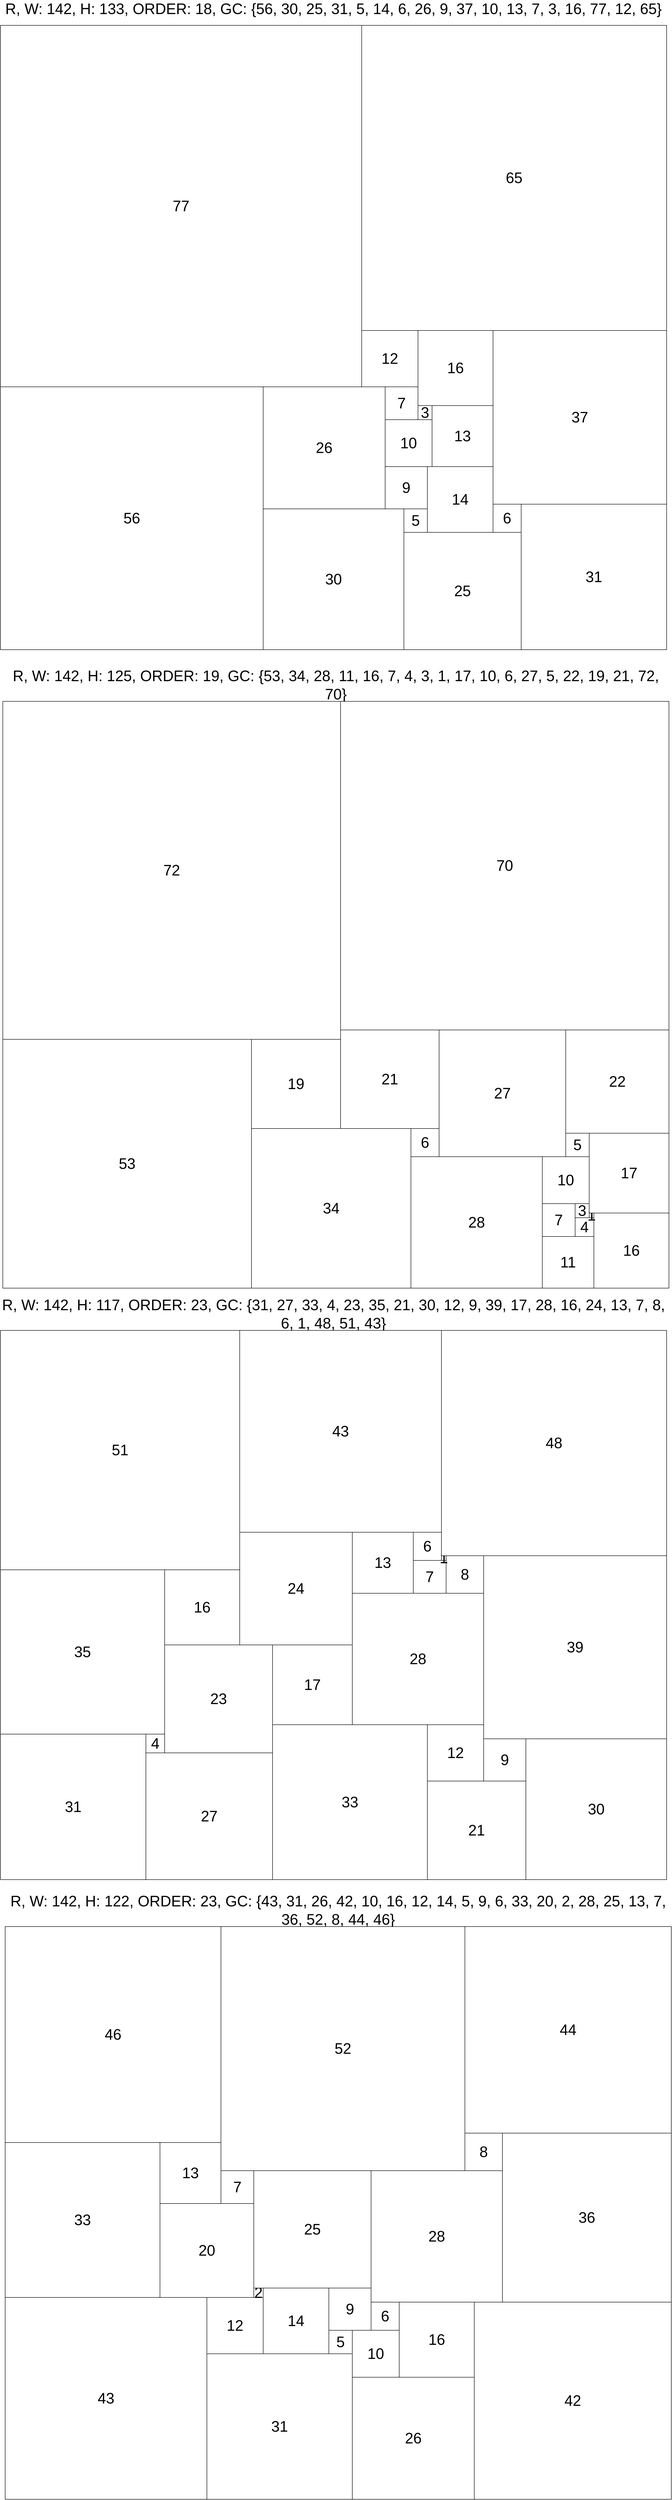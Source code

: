 <mxfile version="21.2.1" type="device">
  <diagram name="Page-1" id="H1nZVYqxkzLZFgEqRADx">
    <mxGraphModel dx="2110" dy="4667" grid="1" gridSize="10" guides="1" tooltips="1" connect="1" arrows="1" fold="1" page="1" pageScale="1" pageWidth="850" pageHeight="1100" math="0" shadow="0">
      <root>
        <mxCell id="0" />
        <mxCell id="1" parent="0" />
        <mxCell id="AsBp8XiL8Dx4Y6rQVwFH-8560" value="R, W: 142, H: 133, ORDER: 18, GC: {56, 30, 25, 31, 5, 14, 6, 26, 9, 37, 10, 13, 7, 3, 16, 77, 12, 65} " style="text;html=1;strokeColor=none;fillColor=none;align=center;verticalAlign=middle;whiteSpace=wrap;rounded=0;fontSize=32;" parent="1" vertex="1">
          <mxGeometry x="1520" width="1420" height="30" as="geometry" />
        </mxCell>
        <mxCell id="AsBp8XiL8Dx4Y6rQVwFH-12009" value="R, W: 142, H: 125, ORDER: 19, GC: {53, 34, 28, 11, 16, 7, 4, 3, 1, 17, 10, 6, 27, 5, 22, 19, 21, 72, 70} " style="text;html=1;strokeColor=none;fillColor=none;align=center;verticalAlign=middle;whiteSpace=wrap;rounded=0;fontSize=32;" parent="1" vertex="1">
          <mxGeometry x="1525" y="1440" width="1420" height="30" as="geometry" />
        </mxCell>
        <mxCell id="AsBp8XiL8Dx4Y6rQVwFH-45081" value="R, W: 142, H: 117, ORDER: 23, GC: {31, 27, 33, 4, 23, 35, 21, 30, 12, 9, 39, 17, 28, 16, 24, 13, 7, 8, 6, 1, 48, 51, 43} " style="text;html=1;strokeColor=none;fillColor=none;align=center;verticalAlign=middle;whiteSpace=wrap;rounded=0;fontSize=32;" parent="1" vertex="1">
          <mxGeometry x="1520" y="2780" width="1420" height="30" as="geometry" />
        </mxCell>
        <mxCell id="AsBp8XiL8Dx4Y6rQVwFH-45177" value="R, W: 142, H: 122, ORDER: 23, GC: {43, 31, 26, 42, 10, 16, 12, 14, 5, 9, 6, 33, 20, 2, 28, 25, 13, 7, 36, 52, 8, 44, 46} " style="text;html=1;strokeColor=none;fillColor=none;align=center;verticalAlign=middle;whiteSpace=wrap;rounded=0;fontSize=32;" parent="1" vertex="1">
          <mxGeometry x="1530" y="4050" width="1420" height="30" as="geometry" />
        </mxCell>
        <mxCell id="0lz1U4sb5ddqj5HPqUz7-1" value="" style="group;flipV=1;" vertex="1" connectable="0" parent="1">
          <mxGeometry x="1520" y="50" width="1420" height="1330" as="geometry" />
        </mxCell>
        <mxCell id="761dnnyQ54j-Cl0NHfQN-8561" value="56" style="rounded=0;whiteSpace=wrap;html=1;fontSize=32;" parent="0lz1U4sb5ddqj5HPqUz7-1" vertex="1">
          <mxGeometry y="770" width="560" height="560" as="geometry" />
        </mxCell>
        <mxCell id="761dnnyQ54j-Cl0NHfQN-8562" value="30" style="rounded=0;whiteSpace=wrap;html=1;fontSize=32;" parent="0lz1U4sb5ddqj5HPqUz7-1" vertex="1">
          <mxGeometry x="560" y="1030" width="300" height="300" as="geometry" />
        </mxCell>
        <mxCell id="761dnnyQ54j-Cl0NHfQN-8563" value="25" style="rounded=0;whiteSpace=wrap;html=1;fontSize=32;" parent="0lz1U4sb5ddqj5HPqUz7-1" vertex="1">
          <mxGeometry x="860" y="1080" width="250" height="250" as="geometry" />
        </mxCell>
        <mxCell id="761dnnyQ54j-Cl0NHfQN-8564" value="31" style="rounded=0;whiteSpace=wrap;html=1;fontSize=32;" parent="0lz1U4sb5ddqj5HPqUz7-1" vertex="1">
          <mxGeometry x="1110" y="1020" width="310" height="310" as="geometry" />
        </mxCell>
        <mxCell id="761dnnyQ54j-Cl0NHfQN-8565" value="5" style="rounded=0;whiteSpace=wrap;html=1;fontSize=32;" parent="0lz1U4sb5ddqj5HPqUz7-1" vertex="1">
          <mxGeometry x="860" y="1030" width="50" height="50" as="geometry" />
        </mxCell>
        <mxCell id="761dnnyQ54j-Cl0NHfQN-8566" value="14" style="rounded=0;whiteSpace=wrap;html=1;fontSize=32;" parent="0lz1U4sb5ddqj5HPqUz7-1" vertex="1">
          <mxGeometry x="910" y="940" width="140" height="140" as="geometry" />
        </mxCell>
        <mxCell id="761dnnyQ54j-Cl0NHfQN-8567" value="6" style="rounded=0;whiteSpace=wrap;html=1;fontSize=32;" parent="0lz1U4sb5ddqj5HPqUz7-1" vertex="1">
          <mxGeometry x="1050" y="1020" width="60" height="60" as="geometry" />
        </mxCell>
        <mxCell id="761dnnyQ54j-Cl0NHfQN-8568" value="26" style="rounded=0;whiteSpace=wrap;html=1;fontSize=32;" parent="0lz1U4sb5ddqj5HPqUz7-1" vertex="1">
          <mxGeometry x="560" y="770" width="260" height="260" as="geometry" />
        </mxCell>
        <mxCell id="761dnnyQ54j-Cl0NHfQN-8569" value="9" style="rounded=0;whiteSpace=wrap;html=1;fontSize=32;" parent="0lz1U4sb5ddqj5HPqUz7-1" vertex="1">
          <mxGeometry x="820" y="940" width="90" height="90" as="geometry" />
        </mxCell>
        <mxCell id="761dnnyQ54j-Cl0NHfQN-8570" value="37" style="rounded=0;whiteSpace=wrap;html=1;fontSize=32;" parent="0lz1U4sb5ddqj5HPqUz7-1" vertex="1">
          <mxGeometry x="1050" y="650" width="370" height="370" as="geometry" />
        </mxCell>
        <mxCell id="761dnnyQ54j-Cl0NHfQN-8571" value="10" style="rounded=0;whiteSpace=wrap;html=1;fontSize=32;" parent="0lz1U4sb5ddqj5HPqUz7-1" vertex="1">
          <mxGeometry x="820" y="840" width="100" height="100" as="geometry" />
        </mxCell>
        <mxCell id="761dnnyQ54j-Cl0NHfQN-8572" value="13" style="rounded=0;whiteSpace=wrap;html=1;fontSize=32;" parent="0lz1U4sb5ddqj5HPqUz7-1" vertex="1">
          <mxGeometry x="920" y="810" width="130" height="130" as="geometry" />
        </mxCell>
        <mxCell id="761dnnyQ54j-Cl0NHfQN-8573" value="7" style="rounded=0;whiteSpace=wrap;html=1;fontSize=32;" parent="0lz1U4sb5ddqj5HPqUz7-1" vertex="1">
          <mxGeometry x="820" y="770" width="70" height="70" as="geometry" />
        </mxCell>
        <mxCell id="761dnnyQ54j-Cl0NHfQN-8574" value="3" style="rounded=0;whiteSpace=wrap;html=1;fontSize=32;" parent="0lz1U4sb5ddqj5HPqUz7-1" vertex="1">
          <mxGeometry x="890" y="810" width="30" height="30" as="geometry" />
        </mxCell>
        <mxCell id="761dnnyQ54j-Cl0NHfQN-8575" value="16" style="rounded=0;whiteSpace=wrap;html=1;fontSize=32;" parent="0lz1U4sb5ddqj5HPqUz7-1" vertex="1">
          <mxGeometry x="890" y="650" width="160" height="160" as="geometry" />
        </mxCell>
        <mxCell id="761dnnyQ54j-Cl0NHfQN-8576" value="77" style="rounded=0;whiteSpace=wrap;html=1;fontSize=32;" parent="0lz1U4sb5ddqj5HPqUz7-1" vertex="1">
          <mxGeometry width="770" height="770" as="geometry" />
        </mxCell>
        <mxCell id="761dnnyQ54j-Cl0NHfQN-8577" value="12" style="rounded=0;whiteSpace=wrap;html=1;fontSize=32;" parent="0lz1U4sb5ddqj5HPqUz7-1" vertex="1">
          <mxGeometry x="770" y="650" width="120" height="120" as="geometry" />
        </mxCell>
        <mxCell id="761dnnyQ54j-Cl0NHfQN-8578" value="65" style="rounded=0;whiteSpace=wrap;html=1;fontSize=32;" parent="0lz1U4sb5ddqj5HPqUz7-1" vertex="1">
          <mxGeometry x="770" width="650" height="650" as="geometry" />
        </mxCell>
        <mxCell id="0lz1U4sb5ddqj5HPqUz7-2" value="" style="group;flipV=1;" vertex="1" connectable="0" parent="1">
          <mxGeometry x="1525" y="1490" width="1420" height="1250" as="geometry" />
        </mxCell>
        <mxCell id="761dnnyQ54j-Cl0NHfQN-12010" value="53" style="rounded=0;whiteSpace=wrap;html=1;fontSize=32;" parent="0lz1U4sb5ddqj5HPqUz7-2" vertex="1">
          <mxGeometry y="720" width="530" height="530" as="geometry" />
        </mxCell>
        <mxCell id="761dnnyQ54j-Cl0NHfQN-12011" value="34" style="rounded=0;whiteSpace=wrap;html=1;fontSize=32;" parent="0lz1U4sb5ddqj5HPqUz7-2" vertex="1">
          <mxGeometry x="530" y="910" width="340" height="340" as="geometry" />
        </mxCell>
        <mxCell id="761dnnyQ54j-Cl0NHfQN-12012" value="28" style="rounded=0;whiteSpace=wrap;html=1;fontSize=32;" parent="0lz1U4sb5ddqj5HPqUz7-2" vertex="1">
          <mxGeometry x="870" y="970" width="280" height="280" as="geometry" />
        </mxCell>
        <mxCell id="761dnnyQ54j-Cl0NHfQN-12013" value="11" style="rounded=0;whiteSpace=wrap;html=1;fontSize=32;" parent="0lz1U4sb5ddqj5HPqUz7-2" vertex="1">
          <mxGeometry x="1150" y="1140" width="110" height="110" as="geometry" />
        </mxCell>
        <mxCell id="761dnnyQ54j-Cl0NHfQN-12014" value="16" style="rounded=0;whiteSpace=wrap;html=1;fontSize=32;" parent="0lz1U4sb5ddqj5HPqUz7-2" vertex="1">
          <mxGeometry x="1260" y="1090" width="160" height="160" as="geometry" />
        </mxCell>
        <mxCell id="761dnnyQ54j-Cl0NHfQN-12015" value="7" style="rounded=0;whiteSpace=wrap;html=1;fontSize=32;" parent="0lz1U4sb5ddqj5HPqUz7-2" vertex="1">
          <mxGeometry x="1150" y="1070" width="70" height="70" as="geometry" />
        </mxCell>
        <mxCell id="761dnnyQ54j-Cl0NHfQN-12016" value="4" style="rounded=0;whiteSpace=wrap;html=1;fontSize=32;" parent="0lz1U4sb5ddqj5HPqUz7-2" vertex="1">
          <mxGeometry x="1220" y="1100" width="40" height="40" as="geometry" />
        </mxCell>
        <mxCell id="761dnnyQ54j-Cl0NHfQN-12017" value="3" style="rounded=0;whiteSpace=wrap;html=1;fontSize=32;" parent="0lz1U4sb5ddqj5HPqUz7-2" vertex="1">
          <mxGeometry x="1220" y="1070" width="30" height="30" as="geometry" />
        </mxCell>
        <mxCell id="761dnnyQ54j-Cl0NHfQN-12018" value="1" style="rounded=0;whiteSpace=wrap;html=1;fontSize=32;" parent="0lz1U4sb5ddqj5HPqUz7-2" vertex="1">
          <mxGeometry x="1250" y="1090" width="10" height="10" as="geometry" />
        </mxCell>
        <mxCell id="761dnnyQ54j-Cl0NHfQN-12019" value="17" style="rounded=0;whiteSpace=wrap;html=1;fontSize=32;" parent="0lz1U4sb5ddqj5HPqUz7-2" vertex="1">
          <mxGeometry x="1250" y="920" width="170" height="170" as="geometry" />
        </mxCell>
        <mxCell id="761dnnyQ54j-Cl0NHfQN-12020" value="10" style="rounded=0;whiteSpace=wrap;html=1;fontSize=32;" parent="0lz1U4sb5ddqj5HPqUz7-2" vertex="1">
          <mxGeometry x="1150" y="970" width="100" height="100" as="geometry" />
        </mxCell>
        <mxCell id="761dnnyQ54j-Cl0NHfQN-12021" value="6" style="rounded=0;whiteSpace=wrap;html=1;fontSize=32;" parent="0lz1U4sb5ddqj5HPqUz7-2" vertex="1">
          <mxGeometry x="870" y="910" width="60" height="60" as="geometry" />
        </mxCell>
        <mxCell id="761dnnyQ54j-Cl0NHfQN-12022" value="27" style="rounded=0;whiteSpace=wrap;html=1;fontSize=32;" parent="0lz1U4sb5ddqj5HPqUz7-2" vertex="1">
          <mxGeometry x="930" y="700" width="270" height="270" as="geometry" />
        </mxCell>
        <mxCell id="761dnnyQ54j-Cl0NHfQN-12023" value="5" style="rounded=0;whiteSpace=wrap;html=1;fontSize=32;" parent="0lz1U4sb5ddqj5HPqUz7-2" vertex="1">
          <mxGeometry x="1200" y="920" width="50" height="50" as="geometry" />
        </mxCell>
        <mxCell id="761dnnyQ54j-Cl0NHfQN-12024" value="22" style="rounded=0;whiteSpace=wrap;html=1;fontSize=32;" parent="0lz1U4sb5ddqj5HPqUz7-2" vertex="1">
          <mxGeometry x="1200" y="700" width="220" height="220" as="geometry" />
        </mxCell>
        <mxCell id="761dnnyQ54j-Cl0NHfQN-12025" value="19" style="rounded=0;whiteSpace=wrap;html=1;fontSize=32;" parent="0lz1U4sb5ddqj5HPqUz7-2" vertex="1">
          <mxGeometry x="530" y="720" width="190" height="190" as="geometry" />
        </mxCell>
        <mxCell id="761dnnyQ54j-Cl0NHfQN-12026" value="21" style="rounded=0;whiteSpace=wrap;html=1;fontSize=32;" parent="0lz1U4sb5ddqj5HPqUz7-2" vertex="1">
          <mxGeometry x="720" y="700" width="210" height="210" as="geometry" />
        </mxCell>
        <mxCell id="761dnnyQ54j-Cl0NHfQN-12027" value="72" style="rounded=0;whiteSpace=wrap;html=1;fontSize=32;" parent="0lz1U4sb5ddqj5HPqUz7-2" vertex="1">
          <mxGeometry width="720" height="720" as="geometry" />
        </mxCell>
        <mxCell id="761dnnyQ54j-Cl0NHfQN-12028" value="70" style="rounded=0;whiteSpace=wrap;html=1;fontSize=32;" parent="0lz1U4sb5ddqj5HPqUz7-2" vertex="1">
          <mxGeometry x="720" width="700" height="700" as="geometry" />
        </mxCell>
        <mxCell id="0lz1U4sb5ddqj5HPqUz7-4" value="" style="group;flipV=1;" vertex="1" connectable="0" parent="1">
          <mxGeometry x="1520" y="2830" width="1420" height="1170" as="geometry" />
        </mxCell>
        <mxCell id="761dnnyQ54j-Cl0NHfQN-45082" value="31" style="rounded=0;whiteSpace=wrap;html=1;fontSize=32;" parent="0lz1U4sb5ddqj5HPqUz7-4" vertex="1">
          <mxGeometry y="860" width="310" height="310" as="geometry" />
        </mxCell>
        <mxCell id="761dnnyQ54j-Cl0NHfQN-45083" value="27" style="rounded=0;whiteSpace=wrap;html=1;fontSize=32;" parent="0lz1U4sb5ddqj5HPqUz7-4" vertex="1">
          <mxGeometry x="310" y="900" width="270" height="270" as="geometry" />
        </mxCell>
        <mxCell id="761dnnyQ54j-Cl0NHfQN-45084" value="33" style="rounded=0;whiteSpace=wrap;html=1;fontSize=32;" parent="0lz1U4sb5ddqj5HPqUz7-4" vertex="1">
          <mxGeometry x="580" y="840" width="330" height="330" as="geometry" />
        </mxCell>
        <mxCell id="761dnnyQ54j-Cl0NHfQN-45085" value="4" style="rounded=0;whiteSpace=wrap;html=1;fontSize=32;" parent="0lz1U4sb5ddqj5HPqUz7-4" vertex="1">
          <mxGeometry x="310" y="860" width="40" height="40" as="geometry" />
        </mxCell>
        <mxCell id="761dnnyQ54j-Cl0NHfQN-45086" value="23" style="rounded=0;whiteSpace=wrap;html=1;fontSize=32;" parent="0lz1U4sb5ddqj5HPqUz7-4" vertex="1">
          <mxGeometry x="350" y="670" width="230" height="230" as="geometry" />
        </mxCell>
        <mxCell id="761dnnyQ54j-Cl0NHfQN-45087" value="35" style="rounded=0;whiteSpace=wrap;html=1;fontSize=32;" parent="0lz1U4sb5ddqj5HPqUz7-4" vertex="1">
          <mxGeometry y="510" width="350" height="350" as="geometry" />
        </mxCell>
        <mxCell id="761dnnyQ54j-Cl0NHfQN-45088" value="21" style="rounded=0;whiteSpace=wrap;html=1;fontSize=32;" parent="0lz1U4sb5ddqj5HPqUz7-4" vertex="1">
          <mxGeometry x="910" y="960" width="210" height="210" as="geometry" />
        </mxCell>
        <mxCell id="761dnnyQ54j-Cl0NHfQN-45089" value="30" style="rounded=0;whiteSpace=wrap;html=1;fontSize=32;" parent="0lz1U4sb5ddqj5HPqUz7-4" vertex="1">
          <mxGeometry x="1120" y="870" width="300" height="300" as="geometry" />
        </mxCell>
        <mxCell id="761dnnyQ54j-Cl0NHfQN-45090" value="12" style="rounded=0;whiteSpace=wrap;html=1;fontSize=32;" parent="0lz1U4sb5ddqj5HPqUz7-4" vertex="1">
          <mxGeometry x="910" y="840" width="120" height="120" as="geometry" />
        </mxCell>
        <mxCell id="761dnnyQ54j-Cl0NHfQN-45091" value="9" style="rounded=0;whiteSpace=wrap;html=1;fontSize=32;" parent="0lz1U4sb5ddqj5HPqUz7-4" vertex="1">
          <mxGeometry x="1030" y="870" width="90" height="90" as="geometry" />
        </mxCell>
        <mxCell id="761dnnyQ54j-Cl0NHfQN-45092" value="39" style="rounded=0;whiteSpace=wrap;html=1;fontSize=32;" parent="0lz1U4sb5ddqj5HPqUz7-4" vertex="1">
          <mxGeometry x="1030" y="480" width="390" height="390" as="geometry" />
        </mxCell>
        <mxCell id="761dnnyQ54j-Cl0NHfQN-45093" value="17" style="rounded=0;whiteSpace=wrap;html=1;fontSize=32;" parent="0lz1U4sb5ddqj5HPqUz7-4" vertex="1">
          <mxGeometry x="580" y="670" width="170" height="170" as="geometry" />
        </mxCell>
        <mxCell id="761dnnyQ54j-Cl0NHfQN-45094" value="28" style="rounded=0;whiteSpace=wrap;html=1;fontSize=32;" parent="0lz1U4sb5ddqj5HPqUz7-4" vertex="1">
          <mxGeometry x="750" y="560" width="280" height="280" as="geometry" />
        </mxCell>
        <mxCell id="761dnnyQ54j-Cl0NHfQN-45095" value="16" style="rounded=0;whiteSpace=wrap;html=1;fontSize=32;" parent="0lz1U4sb5ddqj5HPqUz7-4" vertex="1">
          <mxGeometry x="350" y="510" width="160" height="160" as="geometry" />
        </mxCell>
        <mxCell id="761dnnyQ54j-Cl0NHfQN-45096" value="24" style="rounded=0;whiteSpace=wrap;html=1;fontSize=32;" parent="0lz1U4sb5ddqj5HPqUz7-4" vertex="1">
          <mxGeometry x="510" y="430" width="240" height="240" as="geometry" />
        </mxCell>
        <mxCell id="761dnnyQ54j-Cl0NHfQN-45097" value="13" style="rounded=0;whiteSpace=wrap;html=1;fontSize=32;" parent="0lz1U4sb5ddqj5HPqUz7-4" vertex="1">
          <mxGeometry x="750" y="430" width="130" height="130" as="geometry" />
        </mxCell>
        <mxCell id="761dnnyQ54j-Cl0NHfQN-45098" value="7" style="rounded=0;whiteSpace=wrap;html=1;fontSize=32;" parent="0lz1U4sb5ddqj5HPqUz7-4" vertex="1">
          <mxGeometry x="880" y="490" width="70" height="70" as="geometry" />
        </mxCell>
        <mxCell id="761dnnyQ54j-Cl0NHfQN-45099" value="8" style="rounded=0;whiteSpace=wrap;html=1;fontSize=32;" parent="0lz1U4sb5ddqj5HPqUz7-4" vertex="1">
          <mxGeometry x="950" y="480" width="80" height="80" as="geometry" />
        </mxCell>
        <mxCell id="761dnnyQ54j-Cl0NHfQN-45100" value="6" style="rounded=0;whiteSpace=wrap;html=1;fontSize=32;" parent="0lz1U4sb5ddqj5HPqUz7-4" vertex="1">
          <mxGeometry x="880" y="430" width="60" height="60" as="geometry" />
        </mxCell>
        <mxCell id="761dnnyQ54j-Cl0NHfQN-45101" value="1" style="rounded=0;whiteSpace=wrap;html=1;fontSize=32;" parent="0lz1U4sb5ddqj5HPqUz7-4" vertex="1">
          <mxGeometry x="940" y="480" width="10" height="10" as="geometry" />
        </mxCell>
        <mxCell id="761dnnyQ54j-Cl0NHfQN-45102" value="48" style="rounded=0;whiteSpace=wrap;html=1;fontSize=32;" parent="0lz1U4sb5ddqj5HPqUz7-4" vertex="1">
          <mxGeometry x="940" width="480" height="480" as="geometry" />
        </mxCell>
        <mxCell id="761dnnyQ54j-Cl0NHfQN-45103" value="51" style="rounded=0;whiteSpace=wrap;html=1;fontSize=32;" parent="0lz1U4sb5ddqj5HPqUz7-4" vertex="1">
          <mxGeometry width="510" height="510" as="geometry" />
        </mxCell>
        <mxCell id="761dnnyQ54j-Cl0NHfQN-45104" value="43" style="rounded=0;whiteSpace=wrap;html=1;fontSize=32;" parent="0lz1U4sb5ddqj5HPqUz7-4" vertex="1">
          <mxGeometry x="510" width="430" height="430" as="geometry" />
        </mxCell>
        <mxCell id="0lz1U4sb5ddqj5HPqUz7-5" value="" style="group;flipV=1;" vertex="1" connectable="0" parent="1">
          <mxGeometry x="1530" y="4100" width="1420" height="1220" as="geometry" />
        </mxCell>
        <mxCell id="761dnnyQ54j-Cl0NHfQN-45178" value="43" style="rounded=0;whiteSpace=wrap;html=1;fontSize=32;" parent="0lz1U4sb5ddqj5HPqUz7-5" vertex="1">
          <mxGeometry y="790" width="430" height="430" as="geometry" />
        </mxCell>
        <mxCell id="761dnnyQ54j-Cl0NHfQN-45179" value="31" style="rounded=0;whiteSpace=wrap;html=1;fontSize=32;" parent="0lz1U4sb5ddqj5HPqUz7-5" vertex="1">
          <mxGeometry x="430" y="910" width="310" height="310" as="geometry" />
        </mxCell>
        <mxCell id="761dnnyQ54j-Cl0NHfQN-45180" value="26" style="rounded=0;whiteSpace=wrap;html=1;fontSize=32;" parent="0lz1U4sb5ddqj5HPqUz7-5" vertex="1">
          <mxGeometry x="740" y="960" width="260" height="260" as="geometry" />
        </mxCell>
        <mxCell id="761dnnyQ54j-Cl0NHfQN-45181" value="42" style="rounded=0;whiteSpace=wrap;html=1;fontSize=32;" parent="0lz1U4sb5ddqj5HPqUz7-5" vertex="1">
          <mxGeometry x="1000" y="800" width="420" height="420" as="geometry" />
        </mxCell>
        <mxCell id="761dnnyQ54j-Cl0NHfQN-45182" value="10" style="rounded=0;whiteSpace=wrap;html=1;fontSize=32;" parent="0lz1U4sb5ddqj5HPqUz7-5" vertex="1">
          <mxGeometry x="740" y="860" width="100" height="100" as="geometry" />
        </mxCell>
        <mxCell id="761dnnyQ54j-Cl0NHfQN-45183" value="16" style="rounded=0;whiteSpace=wrap;html=1;fontSize=32;" parent="0lz1U4sb5ddqj5HPqUz7-5" vertex="1">
          <mxGeometry x="840" y="800" width="160" height="160" as="geometry" />
        </mxCell>
        <mxCell id="761dnnyQ54j-Cl0NHfQN-45184" value="12" style="rounded=0;whiteSpace=wrap;html=1;fontSize=32;" parent="0lz1U4sb5ddqj5HPqUz7-5" vertex="1">
          <mxGeometry x="430" y="790" width="120" height="120" as="geometry" />
        </mxCell>
        <mxCell id="761dnnyQ54j-Cl0NHfQN-45185" value="14" style="rounded=0;whiteSpace=wrap;html=1;fontSize=32;" parent="0lz1U4sb5ddqj5HPqUz7-5" vertex="1">
          <mxGeometry x="550" y="770" width="140" height="140" as="geometry" />
        </mxCell>
        <mxCell id="761dnnyQ54j-Cl0NHfQN-45186" value="5" style="rounded=0;whiteSpace=wrap;html=1;fontSize=32;" parent="0lz1U4sb5ddqj5HPqUz7-5" vertex="1">
          <mxGeometry x="690" y="860" width="50" height="50" as="geometry" />
        </mxCell>
        <mxCell id="761dnnyQ54j-Cl0NHfQN-45187" value="9" style="rounded=0;whiteSpace=wrap;html=1;fontSize=32;" parent="0lz1U4sb5ddqj5HPqUz7-5" vertex="1">
          <mxGeometry x="690" y="770" width="90" height="90" as="geometry" />
        </mxCell>
        <mxCell id="761dnnyQ54j-Cl0NHfQN-45188" value="6" style="rounded=0;whiteSpace=wrap;html=1;fontSize=32;" parent="0lz1U4sb5ddqj5HPqUz7-5" vertex="1">
          <mxGeometry x="780" y="800" width="60" height="60" as="geometry" />
        </mxCell>
        <mxCell id="761dnnyQ54j-Cl0NHfQN-45189" value="33" style="rounded=0;whiteSpace=wrap;html=1;fontSize=32;" parent="0lz1U4sb5ddqj5HPqUz7-5" vertex="1">
          <mxGeometry y="460" width="330" height="330" as="geometry" />
        </mxCell>
        <mxCell id="761dnnyQ54j-Cl0NHfQN-45190" value="20" style="rounded=0;whiteSpace=wrap;html=1;fontSize=32;" parent="0lz1U4sb5ddqj5HPqUz7-5" vertex="1">
          <mxGeometry x="330" y="590" width="200" height="200" as="geometry" />
        </mxCell>
        <mxCell id="761dnnyQ54j-Cl0NHfQN-45191" value="2" style="rounded=0;whiteSpace=wrap;html=1;fontSize=32;" parent="0lz1U4sb5ddqj5HPqUz7-5" vertex="1">
          <mxGeometry x="530" y="770" width="20" height="20" as="geometry" />
        </mxCell>
        <mxCell id="761dnnyQ54j-Cl0NHfQN-45192" value="28" style="rounded=0;whiteSpace=wrap;html=1;fontSize=32;" parent="0lz1U4sb5ddqj5HPqUz7-5" vertex="1">
          <mxGeometry x="780" y="520" width="280" height="280" as="geometry" />
        </mxCell>
        <mxCell id="761dnnyQ54j-Cl0NHfQN-45193" value="25" style="rounded=0;whiteSpace=wrap;html=1;fontSize=32;" parent="0lz1U4sb5ddqj5HPqUz7-5" vertex="1">
          <mxGeometry x="530" y="520" width="250" height="250" as="geometry" />
        </mxCell>
        <mxCell id="761dnnyQ54j-Cl0NHfQN-45194" value="13" style="rounded=0;whiteSpace=wrap;html=1;fontSize=32;" parent="0lz1U4sb5ddqj5HPqUz7-5" vertex="1">
          <mxGeometry x="330" y="460" width="130" height="130" as="geometry" />
        </mxCell>
        <mxCell id="761dnnyQ54j-Cl0NHfQN-45195" value="7" style="rounded=0;whiteSpace=wrap;html=1;fontSize=32;" parent="0lz1U4sb5ddqj5HPqUz7-5" vertex="1">
          <mxGeometry x="460" y="520" width="70" height="70" as="geometry" />
        </mxCell>
        <mxCell id="761dnnyQ54j-Cl0NHfQN-45196" value="36" style="rounded=0;whiteSpace=wrap;html=1;fontSize=32;" parent="0lz1U4sb5ddqj5HPqUz7-5" vertex="1">
          <mxGeometry x="1060" y="440" width="360" height="360" as="geometry" />
        </mxCell>
        <mxCell id="761dnnyQ54j-Cl0NHfQN-45197" value="52" style="rounded=0;whiteSpace=wrap;html=1;fontSize=32;" parent="0lz1U4sb5ddqj5HPqUz7-5" vertex="1">
          <mxGeometry x="460" width="520" height="520" as="geometry" />
        </mxCell>
        <mxCell id="761dnnyQ54j-Cl0NHfQN-45198" value="8" style="rounded=0;whiteSpace=wrap;html=1;fontSize=32;" parent="0lz1U4sb5ddqj5HPqUz7-5" vertex="1">
          <mxGeometry x="980" y="440" width="80" height="80" as="geometry" />
        </mxCell>
        <mxCell id="761dnnyQ54j-Cl0NHfQN-45199" value="44" style="rounded=0;whiteSpace=wrap;html=1;fontSize=32;" parent="0lz1U4sb5ddqj5HPqUz7-5" vertex="1">
          <mxGeometry x="980" width="440" height="440" as="geometry" />
        </mxCell>
        <mxCell id="761dnnyQ54j-Cl0NHfQN-45200" value="46" style="rounded=0;whiteSpace=wrap;html=1;fontSize=32;" parent="0lz1U4sb5ddqj5HPqUz7-5" vertex="1">
          <mxGeometry width="460" height="460" as="geometry" />
        </mxCell>
      </root>
    </mxGraphModel>
  </diagram>
</mxfile>
